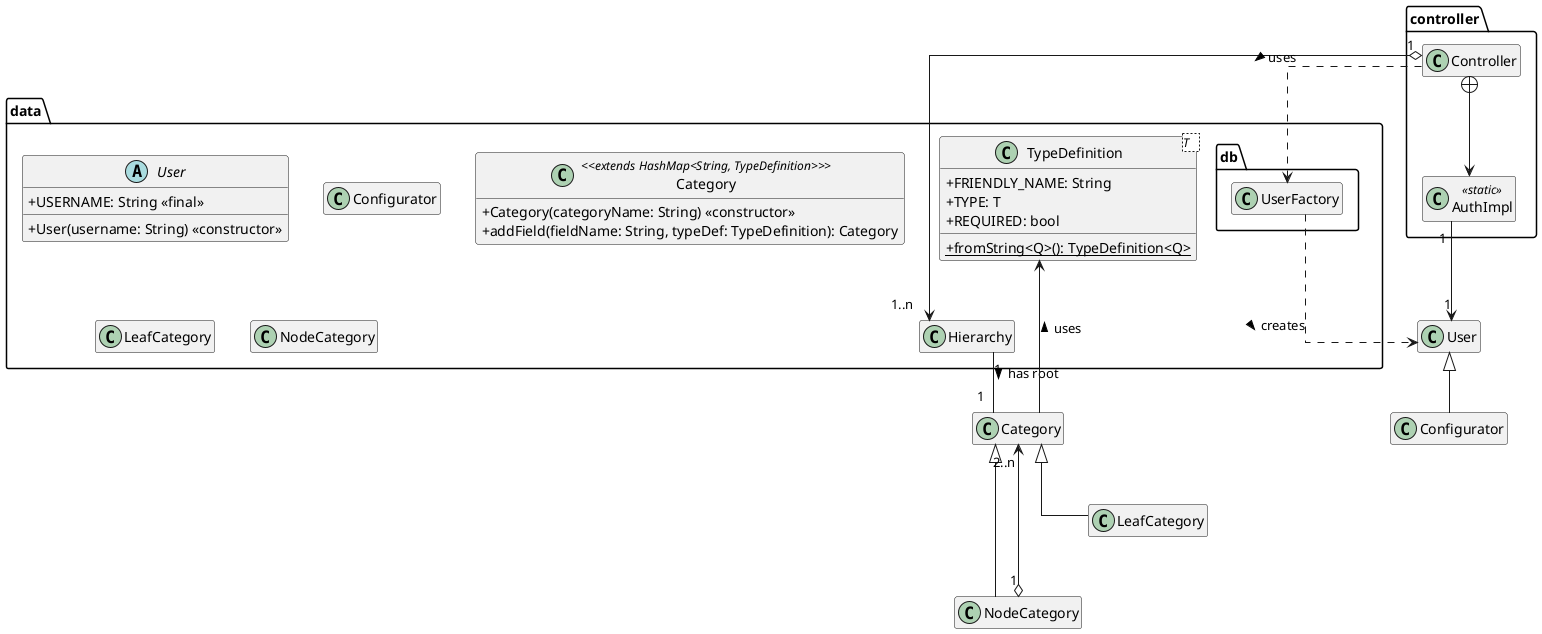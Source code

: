 @startuml

skinparam ClassAttributeIconSize 0
'skinparam groupInheritance 2
skinparam linetype ortho
hide empty members

package controller #FFFFFF {
    class Controller
    class AuthImpl <<static>>
}

package data #FFFFFF {
    abstract class User {
        + USERNAME: String <<final>>
        + User(username: String) <<constructor>>
    }

    class Configurator {
    
    }

    class Hierarchy{

    }

    class Category <<extends HashMap<String, TypeDefinition>>> {
        + Category(categoryName: String) <<constructor>>
        + addField(fieldName: String, typeDef: TypeDefinition): Category
    }

    class TypeDefinition<T   > {
        + FRIENDLY_NAME: String
        + TYPE: T
        + REQUIRED: bool
        + {static} fromString<Q>(): TypeDefinition<Q>
    }

    class LeafCategory{
    }

    class NodeCategory{
    }

    package db #FFFFFF {
        class UserFactory
    }

}


class Configurator extends User
class LeafCategory extends Category
class NodeCategory extends Category

LeafCategory -[hidden]-> NodeCategory
Controller "1" o--> "1..n" Hierarchy
Hierarchy "1" -- "1" Category: has root >
NodeCategory "1" o-right-> "2..n" Category
Controller +--> AuthImpl
AuthImpl "1" --> "1" User
Category -up-> TypeDefinition: uses >
UserFactory -[hidden]-> Hierarchy


Controller ..> UserFactory: uses >
UserFactory ..> User: creates >

@enduml